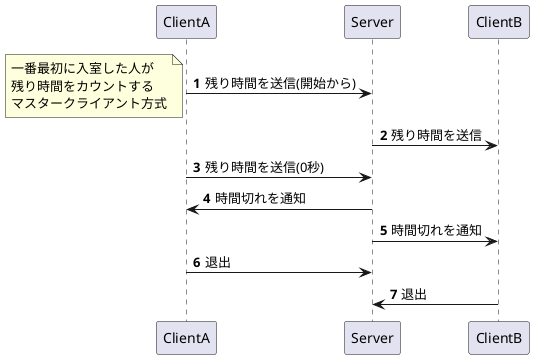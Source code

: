 @startuml
'https://plantuml.com/sequence-diagram

autonumber

participant ClientA
participant Server
participant ClientB

ClientA->Server:残り時間を送信(開始から)
note left:一番最初に入室した人が\n残り時間をカウントする\nマスタークライアント方式
ClientB<-Server:残り時間を送信

ClientA->Server:残り時間を送信(0秒)
ClientA<-Server:時間切れを通知
ClientB<-Server:時間切れを通知

ClientA->Server:退出
ClientB->Server:退出

@enduml
